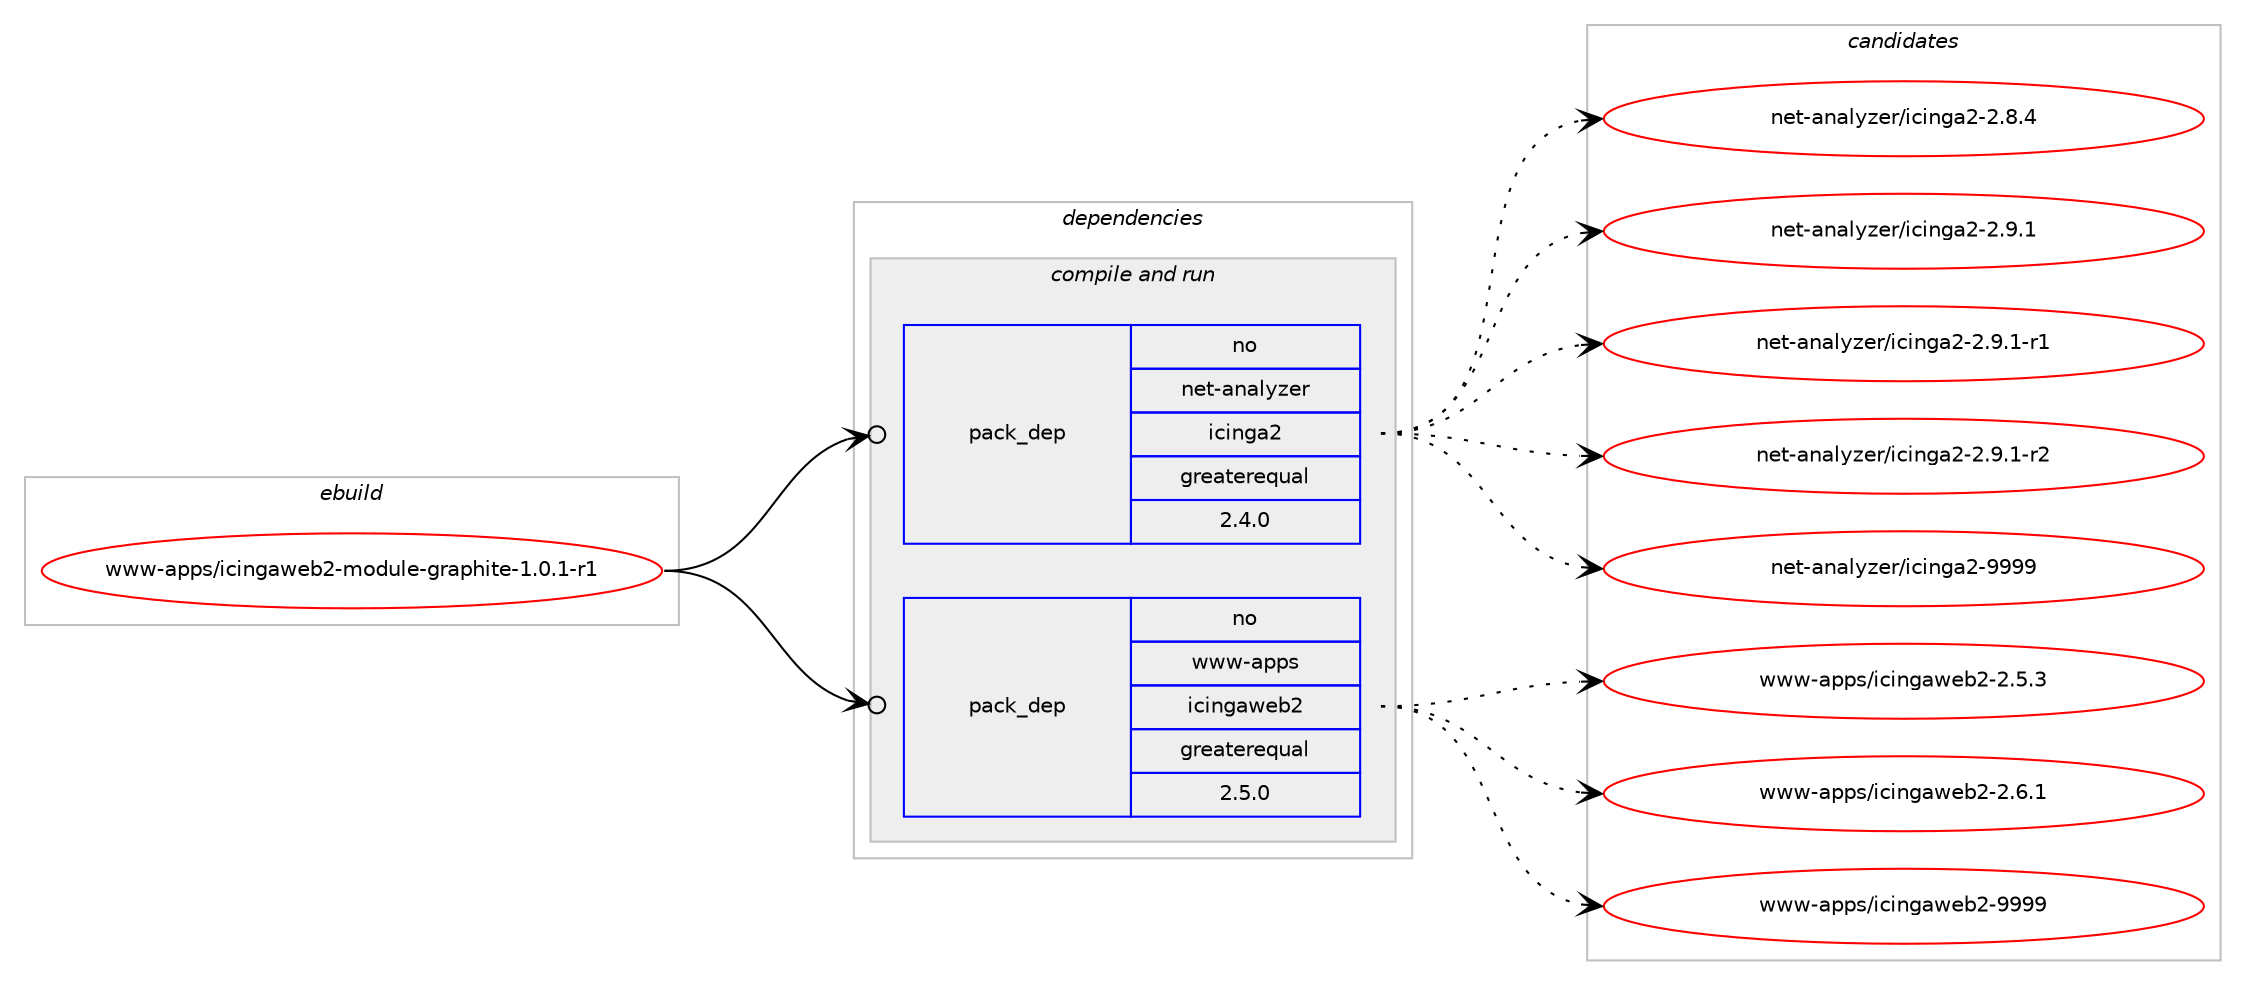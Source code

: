 digraph prolog {

# *************
# Graph options
# *************

newrank=true;
concentrate=true;
compound=true;
graph [rankdir=LR,fontname=Helvetica,fontsize=10,ranksep=1.5];#, ranksep=2.5, nodesep=0.2];
edge  [arrowhead=vee];
node  [fontname=Helvetica,fontsize=10];

# **********
# The ebuild
# **********

subgraph cluster_leftcol {
color=gray;
rank=same;
label=<<i>ebuild</i>>;
id [label="www-apps/icingaweb2-module-graphite-1.0.1-r1", color=red, width=4, href="../www-apps/icingaweb2-module-graphite-1.0.1-r1.svg"];
}

# ****************
# The dependencies
# ****************

subgraph cluster_midcol {
color=gray;
label=<<i>dependencies</i>>;
subgraph cluster_compile {
fillcolor="#eeeeee";
style=filled;
label=<<i>compile</i>>;
}
subgraph cluster_compileandrun {
fillcolor="#eeeeee";
style=filled;
label=<<i>compile and run</i>>;
subgraph pack10015 {
dependency14739 [label=<<TABLE BORDER="0" CELLBORDER="1" CELLSPACING="0" CELLPADDING="4" WIDTH="220"><TR><TD ROWSPAN="6" CELLPADDING="30">pack_dep</TD></TR><TR><TD WIDTH="110">no</TD></TR><TR><TD>net-analyzer</TD></TR><TR><TD>icinga2</TD></TR><TR><TD>greaterequal</TD></TR><TR><TD>2.4.0</TD></TR></TABLE>>, shape=none, color=blue];
}
id:e -> dependency14739:w [weight=20,style="solid",arrowhead="odotvee"];
subgraph pack10016 {
dependency14740 [label=<<TABLE BORDER="0" CELLBORDER="1" CELLSPACING="0" CELLPADDING="4" WIDTH="220"><TR><TD ROWSPAN="6" CELLPADDING="30">pack_dep</TD></TR><TR><TD WIDTH="110">no</TD></TR><TR><TD>www-apps</TD></TR><TR><TD>icingaweb2</TD></TR><TR><TD>greaterequal</TD></TR><TR><TD>2.5.0</TD></TR></TABLE>>, shape=none, color=blue];
}
id:e -> dependency14740:w [weight=20,style="solid",arrowhead="odotvee"];
}
subgraph cluster_run {
fillcolor="#eeeeee";
style=filled;
label=<<i>run</i>>;
}
}

# **************
# The candidates
# **************

subgraph cluster_choices {
rank=same;
color=gray;
label=<<i>candidates</i>>;

subgraph choice10015 {
color=black;
nodesep=1;
choice11010111645971109710812112210111447105991051101039750455046564652 [label="net-analyzer/icinga2-2.8.4", color=red, width=4,href="../net-analyzer/icinga2-2.8.4.svg"];
choice11010111645971109710812112210111447105991051101039750455046574649 [label="net-analyzer/icinga2-2.9.1", color=red, width=4,href="../net-analyzer/icinga2-2.9.1.svg"];
choice110101116459711097108121122101114471059910511010397504550465746494511449 [label="net-analyzer/icinga2-2.9.1-r1", color=red, width=4,href="../net-analyzer/icinga2-2.9.1-r1.svg"];
choice110101116459711097108121122101114471059910511010397504550465746494511450 [label="net-analyzer/icinga2-2.9.1-r2", color=red, width=4,href="../net-analyzer/icinga2-2.9.1-r2.svg"];
choice110101116459711097108121122101114471059910511010397504557575757 [label="net-analyzer/icinga2-9999", color=red, width=4,href="../net-analyzer/icinga2-9999.svg"];
dependency14739:e -> choice11010111645971109710812112210111447105991051101039750455046564652:w [style=dotted,weight="100"];
dependency14739:e -> choice11010111645971109710812112210111447105991051101039750455046574649:w [style=dotted,weight="100"];
dependency14739:e -> choice110101116459711097108121122101114471059910511010397504550465746494511449:w [style=dotted,weight="100"];
dependency14739:e -> choice110101116459711097108121122101114471059910511010397504550465746494511450:w [style=dotted,weight="100"];
dependency14739:e -> choice110101116459711097108121122101114471059910511010397504557575757:w [style=dotted,weight="100"];
}
subgraph choice10016 {
color=black;
nodesep=1;
choice11911911945971121121154710599105110103971191019850455046534651 [label="www-apps/icingaweb2-2.5.3", color=red, width=4,href="../www-apps/icingaweb2-2.5.3.svg"];
choice11911911945971121121154710599105110103971191019850455046544649 [label="www-apps/icingaweb2-2.6.1", color=red, width=4,href="../www-apps/icingaweb2-2.6.1.svg"];
choice119119119459711211211547105991051101039711910198504557575757 [label="www-apps/icingaweb2-9999", color=red, width=4,href="../www-apps/icingaweb2-9999.svg"];
dependency14740:e -> choice11911911945971121121154710599105110103971191019850455046534651:w [style=dotted,weight="100"];
dependency14740:e -> choice11911911945971121121154710599105110103971191019850455046544649:w [style=dotted,weight="100"];
dependency14740:e -> choice119119119459711211211547105991051101039711910198504557575757:w [style=dotted,weight="100"];
}
}

}
